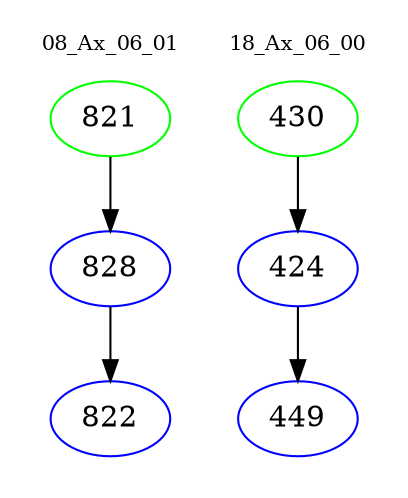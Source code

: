 digraph{
subgraph cluster_0 {
color = white
label = "08_Ax_06_01";
fontsize=10;
T0_821 [label="821", color="green"]
T0_821 -> T0_828 [color="black"]
T0_828 [label="828", color="blue"]
T0_828 -> T0_822 [color="black"]
T0_822 [label="822", color="blue"]
}
subgraph cluster_1 {
color = white
label = "18_Ax_06_00";
fontsize=10;
T1_430 [label="430", color="green"]
T1_430 -> T1_424 [color="black"]
T1_424 [label="424", color="blue"]
T1_424 -> T1_449 [color="black"]
T1_449 [label="449", color="blue"]
}
}

